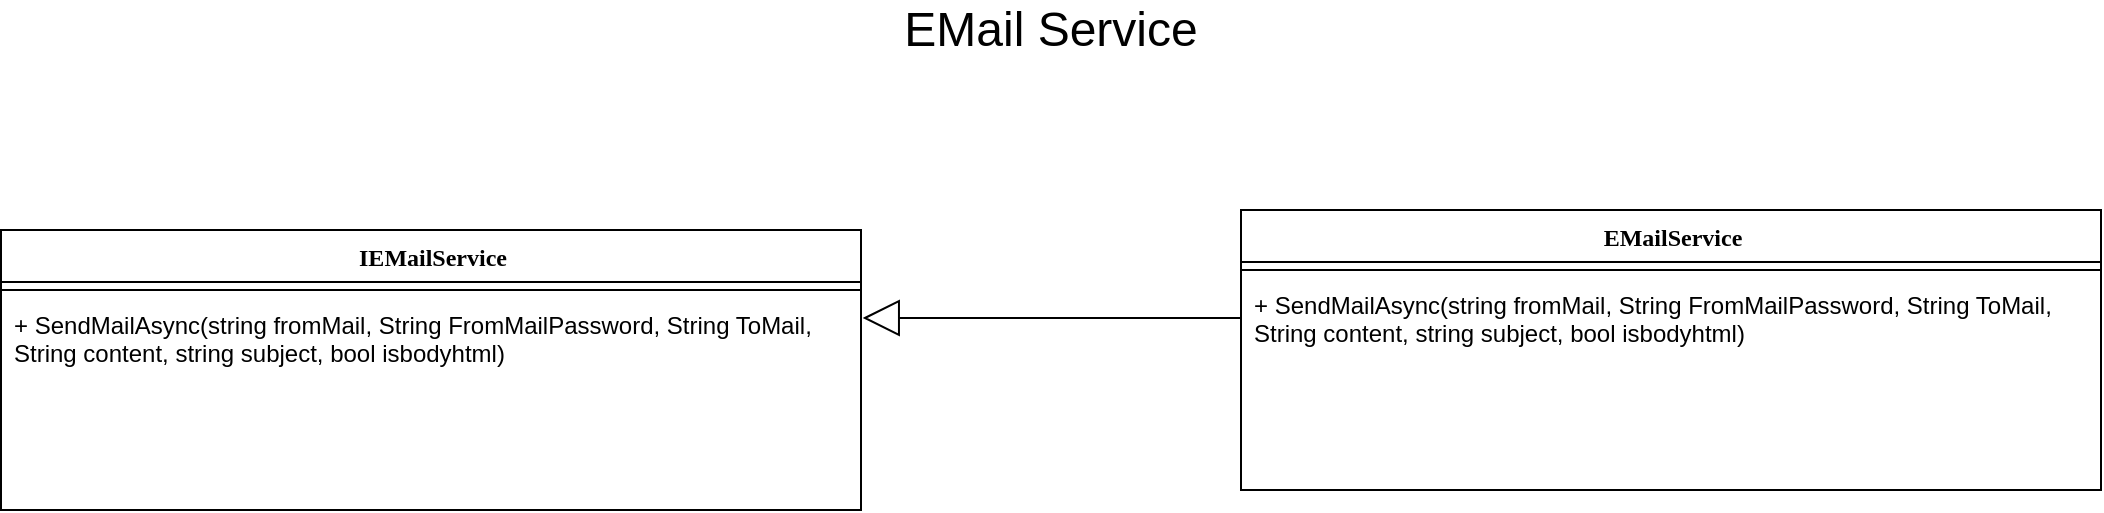<mxfile version="14.2.9" type="device"><diagram id="QkI--pBJC4bzssq41QZq" name="Page-1"><mxGraphModel dx="3220" dy="3443" grid="1" gridSize="10" guides="1" tooltips="1" connect="1" arrows="1" fold="1" page="1" pageScale="1" pageWidth="850" pageHeight="1100" math="0" shadow="0"><root><mxCell id="0"/><mxCell id="1" parent="0"/><mxCell id="noM06Llarw8SXuktYtZB-41" value="&lt;font style=&quot;font-size: 24px&quot;&gt;EMail Service&lt;br&gt;&lt;/font&gt;" style="text;html=1;strokeColor=none;fillColor=none;align=center;verticalAlign=middle;whiteSpace=wrap;rounded=0;" vertex="1" parent="1"><mxGeometry x="290" y="-1970" width="305" height="20" as="geometry"/></mxCell><mxCell id="noM06Llarw8SXuktYtZB-1240" value="IEMailService" style="swimlane;html=1;fontStyle=1;align=center;verticalAlign=top;childLayout=stackLayout;horizontal=1;startSize=26;horizontalStack=0;resizeParent=1;resizeLast=0;collapsible=1;marginBottom=0;swimlaneFillColor=#ffffff;rounded=0;shadow=0;comic=0;labelBackgroundColor=none;strokeWidth=1;fillColor=none;fontFamily=Verdana;fontSize=12" vertex="1" parent="1"><mxGeometry x="-82.5" y="-1860" width="430" height="140" as="geometry"/></mxCell><mxCell id="noM06Llarw8SXuktYtZB-1241" value="" style="line;html=1;strokeWidth=1;fillColor=none;align=left;verticalAlign=middle;spacingTop=-1;spacingLeft=3;spacingRight=3;rotatable=0;labelPosition=right;points=[];portConstraint=eastwest;" vertex="1" parent="noM06Llarw8SXuktYtZB-1240"><mxGeometry y="26" width="430" height="8" as="geometry"/></mxCell><mxCell id="noM06Llarw8SXuktYtZB-1242" value="+ SendMailAsync(string fromMail, String FromMailPassword, String ToMail, String content, string subject, bool isbodyhtml)" style="text;html=1;strokeColor=none;fillColor=none;align=left;verticalAlign=top;spacingLeft=4;spacingRight=4;whiteSpace=wrap;overflow=hidden;rotatable=0;points=[[0,0.5],[1,0.5]];portConstraint=eastwest;" vertex="1" parent="noM06Llarw8SXuktYtZB-1240"><mxGeometry y="34" width="430" height="40" as="geometry"/></mxCell><mxCell id="noM06Llarw8SXuktYtZB-1243" value="EMailService" style="swimlane;html=1;fontStyle=1;align=center;verticalAlign=top;childLayout=stackLayout;horizontal=1;startSize=26;horizontalStack=0;resizeParent=1;resizeLast=0;collapsible=1;marginBottom=0;swimlaneFillColor=#ffffff;rounded=0;shadow=0;comic=0;labelBackgroundColor=none;strokeWidth=1;fillColor=none;fontFamily=Verdana;fontSize=12" vertex="1" parent="1"><mxGeometry x="537.5" y="-1870" width="430" height="140" as="geometry"/></mxCell><mxCell id="noM06Llarw8SXuktYtZB-1244" value="" style="line;html=1;strokeWidth=1;fillColor=none;align=left;verticalAlign=middle;spacingTop=-1;spacingLeft=3;spacingRight=3;rotatable=0;labelPosition=right;points=[];portConstraint=eastwest;" vertex="1" parent="noM06Llarw8SXuktYtZB-1243"><mxGeometry y="26" width="430" height="8" as="geometry"/></mxCell><mxCell id="noM06Llarw8SXuktYtZB-1245" value="+ SendMailAsync(string fromMail, String FromMailPassword, String ToMail, String content, string subject, bool isbodyhtml)" style="text;html=1;strokeColor=none;fillColor=none;align=left;verticalAlign=top;spacingLeft=4;spacingRight=4;whiteSpace=wrap;overflow=hidden;rotatable=0;points=[[0,0.5],[1,0.5]];portConstraint=eastwest;" vertex="1" parent="noM06Llarw8SXuktYtZB-1243"><mxGeometry y="34" width="430" height="40" as="geometry"/></mxCell><mxCell id="noM06Llarw8SXuktYtZB-1246" style="edgeStyle=orthogonalEdgeStyle;rounded=0;orthogonalLoop=1;jettySize=auto;html=1;exitX=0;exitY=0.5;exitDx=0;exitDy=0;entryX=1.002;entryY=0.25;entryDx=0;entryDy=0;entryPerimeter=0;startArrow=none;startFill=0;startSize=13;endArrow=block;endFill=0;endSize=16;" edge="1" parent="1" source="noM06Llarw8SXuktYtZB-1245" target="noM06Llarw8SXuktYtZB-1242"><mxGeometry relative="1" as="geometry"/></mxCell></root></mxGraphModel></diagram></mxfile>